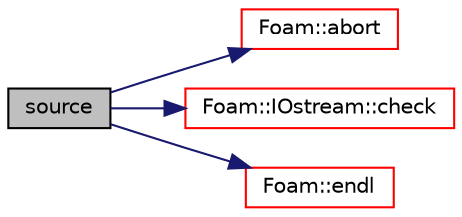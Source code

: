digraph "source"
{
  bgcolor="transparent";
  edge [fontname="Helvetica",fontsize="10",labelfontname="Helvetica",labelfontsize="10"];
  node [fontname="Helvetica",fontsize="10",shape=record];
  rankdir="LR";
  Node650 [label="source",height=0.2,width=0.4,color="black", fillcolor="grey75", style="filled", fontcolor="black"];
  Node650 -> Node651 [color="midnightblue",fontsize="10",style="solid",fontname="Helvetica"];
  Node651 [label="Foam::abort",height=0.2,width=0.4,color="red",URL="$a21851.html#a447107a607d03e417307c203fa5fb44b"];
  Node650 -> Node696 [color="midnightblue",fontsize="10",style="solid",fontname="Helvetica"];
  Node696 [label="Foam::IOstream::check",height=0.2,width=0.4,color="red",URL="$a27333.html#a367eb3425fc4e8270e2aa961df8ac8a5",tooltip="Check IOstream status for given operation. "];
  Node650 -> Node658 [color="midnightblue",fontsize="10",style="solid",fontname="Helvetica"];
  Node658 [label="Foam::endl",height=0.2,width=0.4,color="red",URL="$a21851.html#a2db8fe02a0d3909e9351bb4275b23ce4",tooltip="Add newline and flush stream. "];
}
